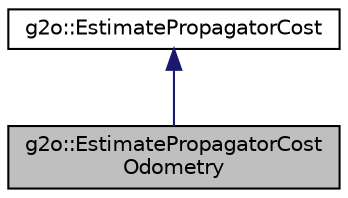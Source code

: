 digraph "g2o::EstimatePropagatorCostOdometry"
{
  edge [fontname="Helvetica",fontsize="10",labelfontname="Helvetica",labelfontsize="10"];
  node [fontname="Helvetica",fontsize="10",shape=record];
  Node1 [label="g2o::EstimatePropagatorCost\lOdometry",height=0.2,width=0.4,color="black", fillcolor="grey75", style="filled", fontcolor="black"];
  Node2 -> Node1 [dir="back",color="midnightblue",fontsize="10",style="solid"];
  Node2 [label="g2o::EstimatePropagatorCost",height=0.2,width=0.4,color="black", fillcolor="white", style="filled",URL="$classg2o_1_1EstimatePropagatorCost.html",tooltip="cost for traversing along active edges in the optimizer "];
}
